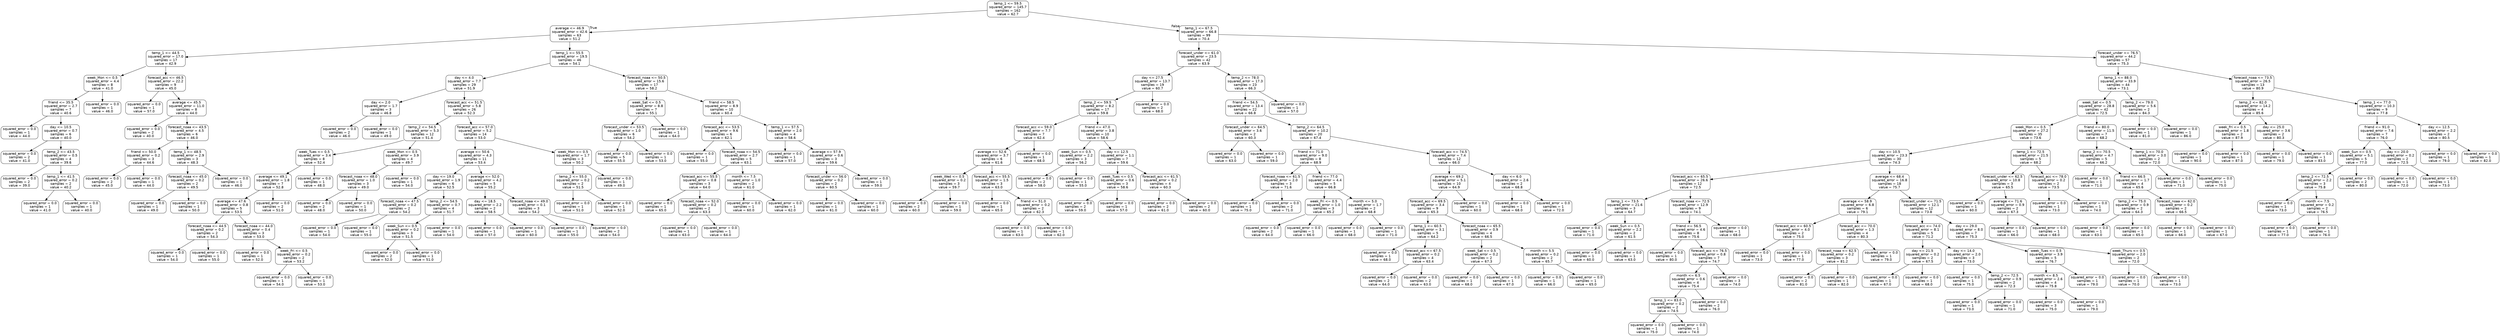 digraph Tree {
node [shape=box, style="rounded", color="black", fontname="helvetica"] ;
edge [fontname="helvetica"] ;
0 [label="temp_1 <= 59.5\nsquared_error = 145.7\nsamples = 162\nvalue = 62.7"] ;
1 [label="average <= 46.9\nsquared_error = 42.6\nsamples = 63\nvalue = 51.2"] ;
0 -> 1 [labeldistance=2.5, labelangle=45, headlabel="True"] ;
2 [label="temp_1 <= 44.5\nsquared_error = 17.0\nsamples = 17\nvalue = 42.9"] ;
1 -> 2 ;
3 [label="week_Mon <= 0.5\nsquared_error = 4.4\nsamples = 8\nvalue = 41.0"] ;
2 -> 3 ;
4 [label="friend <= 35.5\nsquared_error = 2.7\nsamples = 7\nvalue = 40.6"] ;
3 -> 4 ;
5 [label="squared_error = 0.0\nsamples = 1\nvalue = 44.0"] ;
4 -> 5 ;
6 [label="day <= 10.5\nsquared_error = 0.7\nsamples = 6\nvalue = 40.0"] ;
4 -> 6 ;
7 [label="squared_error = 0.0\nsamples = 2\nvalue = 41.0"] ;
6 -> 7 ;
8 [label="temp_2 <= 43.5\nsquared_error = 0.5\nsamples = 4\nvalue = 39.6"] ;
6 -> 8 ;
9 [label="squared_error = 0.0\nsamples = 2\nvalue = 39.0"] ;
8 -> 9 ;
10 [label="temp_1 <= 41.5\nsquared_error = 0.2\nsamples = 2\nvalue = 40.2"] ;
8 -> 10 ;
11 [label="squared_error = 0.0\nsamples = 1\nvalue = 41.0"] ;
10 -> 11 ;
12 [label="squared_error = 0.0\nsamples = 1\nvalue = 40.0"] ;
10 -> 12 ;
13 [label="squared_error = 0.0\nsamples = 1\nvalue = 46.0"] ;
3 -> 13 ;
14 [label="forecast_acc <= 46.5\nsquared_error = 22.2\nsamples = 9\nvalue = 45.0"] ;
2 -> 14 ;
15 [label="squared_error = 0.0\nsamples = 1\nvalue = 57.0"] ;
14 -> 15 ;
16 [label="average <= 45.5\nsquared_error = 11.0\nsamples = 8\nvalue = 44.0"] ;
14 -> 16 ;
17 [label="squared_error = 0.0\nsamples = 2\nvalue = 40.0"] ;
16 -> 17 ;
18 [label="forecast_noaa <= 43.5\nsquared_error = 4.5\nsamples = 6\nvalue = 46.0"] ;
16 -> 18 ;
19 [label="friend <= 50.0\nsquared_error = 0.2\nsamples = 3\nvalue = 44.6"] ;
18 -> 19 ;
20 [label="squared_error = 0.0\nsamples = 2\nvalue = 45.0"] ;
19 -> 20 ;
21 [label="squared_error = 0.0\nsamples = 1\nvalue = 44.0"] ;
19 -> 21 ;
22 [label="temp_1 <= 48.5\nsquared_error = 2.9\nsamples = 3\nvalue = 48.3"] ;
18 -> 22 ;
23 [label="forecast_noaa <= 45.0\nsquared_error = 0.2\nsamples = 2\nvalue = 49.5"] ;
22 -> 23 ;
24 [label="squared_error = 0.0\nsamples = 1\nvalue = 49.0"] ;
23 -> 24 ;
25 [label="squared_error = 0.0\nsamples = 1\nvalue = 50.0"] ;
23 -> 25 ;
26 [label="squared_error = 0.0\nsamples = 1\nvalue = 46.0"] ;
22 -> 26 ;
27 [label="temp_1 <= 55.5\nsquared_error = 19.5\nsamples = 46\nvalue = 54.1"] ;
1 -> 27 ;
28 [label="day <= 4.0\nsquared_error = 7.7\nsamples = 29\nvalue = 51.9"] ;
27 -> 28 ;
29 [label="day <= 2.0\nsquared_error = 1.7\nsamples = 3\nvalue = 46.8"] ;
28 -> 29 ;
30 [label="squared_error = 0.0\nsamples = 2\nvalue = 46.0"] ;
29 -> 30 ;
31 [label="squared_error = 0.0\nsamples = 1\nvalue = 49.0"] ;
29 -> 31 ;
32 [label="forecast_acc <= 51.5\nsquared_error = 5.8\nsamples = 26\nvalue = 52.3"] ;
28 -> 32 ;
33 [label="temp_2 <= 54.5\nsquared_error = 5.3\nsamples = 12\nvalue = 51.4"] ;
32 -> 33 ;
34 [label="week_Tues <= 0.5\nsquared_error = 3.4\nsamples = 8\nvalue = 52.4"] ;
33 -> 34 ;
35 [label="average <= 49.1\nsquared_error = 1.8\nsamples = 7\nvalue = 52.8"] ;
34 -> 35 ;
36 [label="average <= 47.6\nsquared_error = 0.8\nsamples = 5\nvalue = 53.5"] ;
35 -> 36 ;
37 [label="forecast_noaa <= 44.5\nsquared_error = 0.2\nsamples = 2\nvalue = 54.3"] ;
36 -> 37 ;
38 [label="squared_error = 0.0\nsamples = 1\nvalue = 54.0"] ;
37 -> 38 ;
39 [label="squared_error = 0.0\nsamples = 1\nvalue = 55.0"] ;
37 -> 39 ;
40 [label="forecast_noaa <= 44.0\nsquared_error = 0.4\nsamples = 3\nvalue = 53.0"] ;
36 -> 40 ;
41 [label="squared_error = 0.0\nsamples = 1\nvalue = 52.0"] ;
40 -> 41 ;
42 [label="week_Fri <= 0.5\nsquared_error = 0.2\nsamples = 2\nvalue = 53.2"] ;
40 -> 42 ;
43 [label="squared_error = 0.0\nsamples = 1\nvalue = 54.0"] ;
42 -> 43 ;
44 [label="squared_error = 0.0\nsamples = 1\nvalue = 53.0"] ;
42 -> 44 ;
45 [label="squared_error = 0.0\nsamples = 2\nvalue = 51.0"] ;
35 -> 45 ;
46 [label="squared_error = 0.0\nsamples = 1\nvalue = 48.0"] ;
34 -> 46 ;
47 [label="week_Mon <= 0.5\nsquared_error = 3.9\nsamples = 4\nvalue = 49.7"] ;
33 -> 47 ;
48 [label="forecast_noaa <= 48.0\nsquared_error = 1.0\nsamples = 3\nvalue = 49.0"] ;
47 -> 48 ;
49 [label="squared_error = 0.0\nsamples = 2\nvalue = 48.0"] ;
48 -> 49 ;
50 [label="squared_error = 0.0\nsamples = 1\nvalue = 50.0"] ;
48 -> 50 ;
51 [label="squared_error = 0.0\nsamples = 1\nvalue = 54.0"] ;
47 -> 51 ;
52 [label="forecast_acc <= 57.0\nsquared_error = 5.2\nsamples = 14\nvalue = 53.0"] ;
32 -> 52 ;
53 [label="average <= 50.6\nsquared_error = 4.3\nsamples = 11\nvalue = 53.4"] ;
52 -> 53 ;
54 [label="day <= 19.0\nsquared_error = 1.9\nsamples = 6\nvalue = 52.5"] ;
53 -> 54 ;
55 [label="forecast_noaa <= 47.5\nsquared_error = 0.2\nsamples = 2\nvalue = 54.2"] ;
54 -> 55 ;
56 [label="squared_error = 0.0\nsamples = 1\nvalue = 54.0"] ;
55 -> 56 ;
57 [label="squared_error = 0.0\nsamples = 1\nvalue = 55.0"] ;
55 -> 57 ;
58 [label="temp_2 <= 54.5\nsquared_error = 0.7\nsamples = 4\nvalue = 51.7"] ;
54 -> 58 ;
59 [label="week_Sun <= 0.5\nsquared_error = 0.2\nsamples = 3\nvalue = 51.5"] ;
58 -> 59 ;
60 [label="squared_error = 0.0\nsamples = 2\nvalue = 52.0"] ;
59 -> 60 ;
61 [label="squared_error = 0.0\nsamples = 1\nvalue = 51.0"] ;
59 -> 61 ;
62 [label="squared_error = 0.0\nsamples = 1\nvalue = 54.0"] ;
58 -> 62 ;
63 [label="average <= 52.0\nsquared_error = 4.2\nsamples = 5\nvalue = 55.2"] ;
53 -> 63 ;
64 [label="day <= 18.5\nsquared_error = 2.2\nsamples = 2\nvalue = 58.5"] ;
63 -> 64 ;
65 [label="squared_error = 0.0\nsamples = 1\nvalue = 57.0"] ;
64 -> 65 ;
66 [label="squared_error = 0.0\nsamples = 1\nvalue = 60.0"] ;
64 -> 66 ;
67 [label="forecast_noaa <= 49.0\nsquared_error = 0.1\nsamples = 3\nvalue = 54.2"] ;
63 -> 67 ;
68 [label="squared_error = 0.0\nsamples = 1\nvalue = 55.0"] ;
67 -> 68 ;
69 [label="squared_error = 0.0\nsamples = 2\nvalue = 54.0"] ;
67 -> 69 ;
70 [label="week_Mon <= 0.5\nsquared_error = 1.7\nsamples = 3\nvalue = 50.2"] ;
52 -> 70 ;
71 [label="temp_2 <= 55.0\nsquared_error = 0.2\nsamples = 2\nvalue = 51.5"] ;
70 -> 71 ;
72 [label="squared_error = 0.0\nsamples = 1\nvalue = 51.0"] ;
71 -> 72 ;
73 [label="squared_error = 0.0\nsamples = 1\nvalue = 52.0"] ;
71 -> 73 ;
74 [label="squared_error = 0.0\nsamples = 1\nvalue = 49.0"] ;
70 -> 74 ;
75 [label="forecast_noaa <= 50.5\nsquared_error = 15.6\nsamples = 17\nvalue = 58.2"] ;
27 -> 75 ;
76 [label="week_Sat <= 0.5\nsquared_error = 8.8\nsamples = 7\nvalue = 55.1"] ;
75 -> 76 ;
77 [label="forecast_under <= 53.5\nsquared_error = 1.0\nsamples = 6\nvalue = 54.2"] ;
76 -> 77 ;
78 [label="squared_error = 0.0\nsamples = 5\nvalue = 55.0"] ;
77 -> 78 ;
79 [label="squared_error = 0.0\nsamples = 1\nvalue = 53.0"] ;
77 -> 79 ;
80 [label="squared_error = 0.0\nsamples = 1\nvalue = 64.0"] ;
76 -> 80 ;
81 [label="friend <= 58.5\nsquared_error = 8.9\nsamples = 10\nvalue = 60.4"] ;
75 -> 81 ;
82 [label="forecast_acc <= 53.5\nsquared_error = 9.6\nsamples = 6\nvalue = 62.1"] ;
81 -> 82 ;
83 [label="squared_error = 0.0\nsamples = 1\nvalue = 55.0"] ;
82 -> 83 ;
84 [label="forecast_noaa <= 54.5\nsquared_error = 2.7\nsamples = 5\nvalue = 63.1"] ;
82 -> 84 ;
85 [label="forecast_acc <= 55.5\nsquared_error = 0.8\nsamples = 3\nvalue = 64.0"] ;
84 -> 85 ;
86 [label="squared_error = 0.0\nsamples = 1\nvalue = 65.0"] ;
85 -> 86 ;
87 [label="forecast_noaa <= 52.0\nsquared_error = 0.2\nsamples = 2\nvalue = 63.3"] ;
85 -> 87 ;
88 [label="squared_error = 0.0\nsamples = 1\nvalue = 63.0"] ;
87 -> 88 ;
89 [label="squared_error = 0.0\nsamples = 1\nvalue = 64.0"] ;
87 -> 89 ;
90 [label="month <= 7.5\nsquared_error = 1.0\nsamples = 2\nvalue = 61.0"] ;
84 -> 90 ;
91 [label="squared_error = 0.0\nsamples = 1\nvalue = 60.0"] ;
90 -> 91 ;
92 [label="squared_error = 0.0\nsamples = 1\nvalue = 62.0"] ;
90 -> 92 ;
93 [label="temp_1 <= 57.5\nsquared_error = 2.0\nsamples = 4\nvalue = 58.6"] ;
81 -> 93 ;
94 [label="squared_error = 0.0\nsamples = 1\nvalue = 57.0"] ;
93 -> 94 ;
95 [label="average <= 57.9\nsquared_error = 0.6\nsamples = 3\nvalue = 59.6"] ;
93 -> 95 ;
96 [label="forecast_under <= 56.0\nsquared_error = 0.2\nsamples = 2\nvalue = 60.5"] ;
95 -> 96 ;
97 [label="squared_error = 0.0\nsamples = 1\nvalue = 61.0"] ;
96 -> 97 ;
98 [label="squared_error = 0.0\nsamples = 1\nvalue = 60.0"] ;
96 -> 98 ;
99 [label="squared_error = 0.0\nsamples = 1\nvalue = 59.0"] ;
95 -> 99 ;
100 [label="temp_1 <= 67.5\nsquared_error = 66.8\nsamples = 99\nvalue = 70.4"] ;
0 -> 100 [labeldistance=2.5, labelangle=-45, headlabel="False"] ;
101 [label="forecast_under <= 61.0\nsquared_error = 23.5\nsamples = 42\nvalue = 63.9"] ;
100 -> 101 ;
102 [label="day <= 27.5\nsquared_error = 13.7\nsamples = 19\nvalue = 60.7"] ;
101 -> 102 ;
103 [label="temp_2 <= 59.5\nsquared_error = 8.2\nsamples = 17\nvalue = 59.8"] ;
102 -> 103 ;
104 [label="forecast_acc <= 59.0\nsquared_error = 7.7\nsamples = 7\nvalue = 62.4"] ;
103 -> 104 ;
105 [label="average <= 52.6\nsquared_error = 3.7\nsamples = 6\nvalue = 61.6"] ;
104 -> 105 ;
106 [label="week_Wed <= 0.5\nsquared_error = 0.2\nsamples = 3\nvalue = 59.7"] ;
105 -> 106 ;
107 [label="squared_error = 0.0\nsamples = 2\nvalue = 60.0"] ;
106 -> 107 ;
108 [label="squared_error = 0.0\nsamples = 1\nvalue = 59.0"] ;
106 -> 108 ;
109 [label="forecast_acc <= 55.5\nsquared_error = 1.5\nsamples = 3\nvalue = 63.0"] ;
105 -> 109 ;
110 [label="squared_error = 0.0\nsamples = 1\nvalue = 65.0"] ;
109 -> 110 ;
111 [label="friend <= 51.0\nsquared_error = 0.2\nsamples = 2\nvalue = 62.3"] ;
109 -> 111 ;
112 [label="squared_error = 0.0\nsamples = 1\nvalue = 63.0"] ;
111 -> 112 ;
113 [label="squared_error = 0.0\nsamples = 1\nvalue = 62.0"] ;
111 -> 113 ;
114 [label="squared_error = 0.0\nsamples = 1\nvalue = 68.0"] ;
104 -> 114 ;
115 [label="friend <= 47.0\nsquared_error = 3.8\nsamples = 10\nvalue = 58.6"] ;
103 -> 115 ;
116 [label="week_Sun <= 0.5\nsquared_error = 2.2\nsamples = 3\nvalue = 56.2"] ;
115 -> 116 ;
117 [label="squared_error = 0.0\nsamples = 2\nvalue = 58.0"] ;
116 -> 117 ;
118 [label="squared_error = 0.0\nsamples = 1\nvalue = 55.0"] ;
116 -> 118 ;
119 [label="day <= 12.5\nsquared_error = 1.1\nsamples = 7\nvalue = 59.6"] ;
115 -> 119 ;
120 [label="week_Tues <= 0.5\nsquared_error = 0.6\nsamples = 3\nvalue = 58.6"] ;
119 -> 120 ;
121 [label="squared_error = 0.0\nsamples = 2\nvalue = 59.0"] ;
120 -> 121 ;
122 [label="squared_error = 0.0\nsamples = 1\nvalue = 57.0"] ;
120 -> 122 ;
123 [label="forecast_acc <= 61.5\nsquared_error = 0.2\nsamples = 4\nvalue = 60.3"] ;
119 -> 123 ;
124 [label="squared_error = 0.0\nsamples = 2\nvalue = 61.0"] ;
123 -> 124 ;
125 [label="squared_error = 0.0\nsamples = 2\nvalue = 60.0"] ;
123 -> 125 ;
126 [label="squared_error = 0.0\nsamples = 2\nvalue = 68.0"] ;
102 -> 126 ;
127 [label="temp_2 <= 78.0\nsquared_error = 17.3\nsamples = 23\nvalue = 66.3"] ;
101 -> 127 ;
128 [label="friend <= 54.5\nsquared_error = 13.4\nsamples = 22\nvalue = 66.8"] ;
127 -> 128 ;
129 [label="forecast_under <= 64.5\nsquared_error = 3.6\nsamples = 2\nvalue = 60.3"] ;
128 -> 129 ;
130 [label="squared_error = 0.0\nsamples = 1\nvalue = 63.0"] ;
129 -> 130 ;
131 [label="squared_error = 0.0\nsamples = 1\nvalue = 59.0"] ;
129 -> 131 ;
132 [label="temp_2 <= 64.5\nsquared_error = 10.2\nsamples = 20\nvalue = 67.4"] ;
128 -> 132 ;
133 [label="friend <= 71.0\nsquared_error = 9.0\nsamples = 8\nvalue = 68.9"] ;
132 -> 133 ;
134 [label="forecast_noaa <= 61.5\nsquared_error = 2.0\nsamples = 3\nvalue = 71.6"] ;
133 -> 134 ;
135 [label="squared_error = 0.0\nsamples = 1\nvalue = 75.0"] ;
134 -> 135 ;
136 [label="squared_error = 0.0\nsamples = 2\nvalue = 71.0"] ;
134 -> 136 ;
137 [label="friend <= 77.0\nsquared_error = 4.4\nsamples = 5\nvalue = 66.8"] ;
133 -> 137 ;
138 [label="week_Fri <= 0.5\nsquared_error = 1.0\nsamples = 3\nvalue = 65.2"] ;
137 -> 138 ;
139 [label="squared_error = 0.0\nsamples = 2\nvalue = 64.0"] ;
138 -> 139 ;
140 [label="squared_error = 0.0\nsamples = 1\nvalue = 66.0"] ;
138 -> 140 ;
141 [label="month <= 5.0\nsquared_error = 1.7\nsamples = 2\nvalue = 68.8"] ;
137 -> 141 ;
142 [label="squared_error = 0.0\nsamples = 1\nvalue = 68.0"] ;
141 -> 142 ;
143 [label="squared_error = 0.0\nsamples = 1\nvalue = 71.0"] ;
141 -> 143 ;
144 [label="forecast_acc <= 74.5\nsquared_error = 7.4\nsamples = 12\nvalue = 66.0"] ;
132 -> 144 ;
145 [label="average <= 69.2\nsquared_error = 5.1\nsamples = 10\nvalue = 64.9"] ;
144 -> 145 ;
146 [label="forecast_acc <= 69.5\nsquared_error = 3.4\nsamples = 9\nvalue = 65.3"] ;
145 -> 146 ;
147 [label="temp_1 <= 60.5\nsquared_error = 3.1\nsamples = 5\nvalue = 64.2"] ;
146 -> 147 ;
148 [label="squared_error = 0.0\nsamples = 1\nvalue = 68.0"] ;
147 -> 148 ;
149 [label="forecast_acc <= 67.5\nsquared_error = 0.2\nsamples = 4\nvalue = 63.4"] ;
147 -> 149 ;
150 [label="squared_error = 0.0\nsamples = 2\nvalue = 64.0"] ;
149 -> 150 ;
151 [label="squared_error = 0.0\nsamples = 2\nvalue = 63.0"] ;
149 -> 151 ;
152 [label="forecast_noaa <= 65.5\nsquared_error = 0.9\nsamples = 4\nvalue = 66.5"] ;
146 -> 152 ;
153 [label="week_Sat <= 0.5\nsquared_error = 0.2\nsamples = 2\nvalue = 67.3"] ;
152 -> 153 ;
154 [label="squared_error = 0.0\nsamples = 1\nvalue = 68.0"] ;
153 -> 154 ;
155 [label="squared_error = 0.0\nsamples = 1\nvalue = 67.0"] ;
153 -> 155 ;
156 [label="month <= 5.5\nsquared_error = 0.2\nsamples = 2\nvalue = 65.7"] ;
152 -> 156 ;
157 [label="squared_error = 0.0\nsamples = 1\nvalue = 66.0"] ;
156 -> 157 ;
158 [label="squared_error = 0.0\nsamples = 1\nvalue = 65.0"] ;
156 -> 158 ;
159 [label="squared_error = 0.0\nsamples = 1\nvalue = 60.0"] ;
145 -> 159 ;
160 [label="day <= 6.0\nsquared_error = 2.6\nsamples = 2\nvalue = 68.8"] ;
144 -> 160 ;
161 [label="squared_error = 0.0\nsamples = 1\nvalue = 68.0"] ;
160 -> 161 ;
162 [label="squared_error = 0.0\nsamples = 1\nvalue = 72.0"] ;
160 -> 162 ;
163 [label="squared_error = 0.0\nsamples = 1\nvalue = 57.0"] ;
127 -> 163 ;
164 [label="forecast_under <= 76.5\nsquared_error = 44.2\nsamples = 57\nvalue = 75.3"] ;
100 -> 164 ;
165 [label="temp_1 <= 88.0\nsquared_error = 33.9\nsamples = 44\nvalue = 73.1"] ;
164 -> 165 ;
166 [label="week_Sat <= 0.5\nsquared_error = 28.8\nsamples = 42\nvalue = 72.5"] ;
165 -> 166 ;
167 [label="week_Mon <= 0.5\nsquared_error = 27.2\nsamples = 35\nvalue = 73.6"] ;
166 -> 167 ;
168 [label="day <= 10.5\nsquared_error = 23.3\nsamples = 30\nvalue = 74.3"] ;
167 -> 168 ;
169 [label="forecast_acc <= 65.5\nsquared_error = 26.6\nsamples = 12\nvalue = 72.5"] ;
168 -> 169 ;
170 [label="temp_1 <= 73.5\nsquared_error = 21.6\nsamples = 3\nvalue = 64.7"] ;
169 -> 170 ;
171 [label="squared_error = 0.0\nsamples = 1\nvalue = 71.0"] ;
170 -> 171 ;
172 [label="week_Sun <= 0.5\nsquared_error = 2.2\nsamples = 2\nvalue = 61.5"] ;
170 -> 172 ;
173 [label="squared_error = 0.0\nsamples = 1\nvalue = 60.0"] ;
172 -> 173 ;
174 [label="squared_error = 0.0\nsamples = 1\nvalue = 63.0"] ;
172 -> 174 ;
175 [label="forecast_noaa <= 72.5\nsquared_error = 12.9\nsamples = 9\nvalue = 74.1"] ;
169 -> 175 ;
176 [label="friend <= 56.5\nsquared_error = 4.6\nsamples = 8\nvalue = 75.6"] ;
175 -> 176 ;
177 [label="squared_error = 0.0\nsamples = 1\nvalue = 80.0"] ;
176 -> 177 ;
178 [label="forecast_acc <= 76.5\nsquared_error = 0.8\nsamples = 7\nvalue = 74.7"] ;
176 -> 178 ;
179 [label="month <= 6.5\nsquared_error = 0.6\nsamples = 4\nvalue = 75.4"] ;
178 -> 179 ;
180 [label="temp_1 <= 83.0\nsquared_error = 0.2\nsamples = 2\nvalue = 74.5"] ;
179 -> 180 ;
181 [label="squared_error = 0.0\nsamples = 1\nvalue = 75.0"] ;
180 -> 181 ;
182 [label="squared_error = 0.0\nsamples = 1\nvalue = 74.0"] ;
180 -> 182 ;
183 [label="squared_error = 0.0\nsamples = 2\nvalue = 76.0"] ;
179 -> 183 ;
184 [label="squared_error = 0.0\nsamples = 3\nvalue = 74.0"] ;
178 -> 184 ;
185 [label="squared_error = 0.0\nsamples = 1\nvalue = 68.0"] ;
175 -> 185 ;
186 [label="average <= 68.4\nsquared_error = 16.8\nsamples = 18\nvalue = 75.7"] ;
168 -> 186 ;
187 [label="average <= 58.9\nsquared_error = 6.8\nsamples = 6\nvalue = 79.1"] ;
186 -> 187 ;
188 [label="forecast_acc <= 60.5\nsquared_error = 4.0\nsamples = 2\nvalue = 75.0"] ;
187 -> 188 ;
189 [label="squared_error = 0.0\nsamples = 1\nvalue = 73.0"] ;
188 -> 189 ;
190 [label="squared_error = 0.0\nsamples = 1\nvalue = 77.0"] ;
188 -> 190 ;
191 [label="forecast_acc <= 70.0\nsquared_error = 1.3\nsamples = 4\nvalue = 80.3"] ;
187 -> 191 ;
192 [label="forecast_noaa <= 62.5\nsquared_error = 0.2\nsamples = 3\nvalue = 81.2"] ;
191 -> 192 ;
193 [label="squared_error = 0.0\nsamples = 2\nvalue = 81.0"] ;
192 -> 193 ;
194 [label="squared_error = 0.0\nsamples = 1\nvalue = 82.0"] ;
192 -> 194 ;
195 [label="squared_error = 0.0\nsamples = 1\nvalue = 79.0"] ;
191 -> 195 ;
196 [label="forecast_under <= 71.5\nsquared_error = 12.1\nsamples = 12\nvalue = 73.8"] ;
186 -> 196 ;
197 [label="forecast_acc <= 74.0\nsquared_error = 8.1\nsamples = 5\nvalue = 71.2"] ;
196 -> 197 ;
198 [label="day <= 21.5\nsquared_error = 0.2\nsamples = 2\nvalue = 67.5"] ;
197 -> 198 ;
199 [label="squared_error = 0.0\nsamples = 1\nvalue = 67.0"] ;
198 -> 199 ;
200 [label="squared_error = 0.0\nsamples = 1\nvalue = 68.0"] ;
198 -> 200 ;
201 [label="day <= 14.0\nsquared_error = 2.0\nsamples = 3\nvalue = 73.0"] ;
197 -> 201 ;
202 [label="squared_error = 0.0\nsamples = 1\nvalue = 75.0"] ;
201 -> 202 ;
203 [label="temp_2 <= 72.5\nsquared_error = 0.9\nsamples = 2\nvalue = 72.3"] ;
201 -> 203 ;
204 [label="squared_error = 0.0\nsamples = 1\nvalue = 73.0"] ;
203 -> 204 ;
205 [label="squared_error = 0.0\nsamples = 1\nvalue = 71.0"] ;
203 -> 205 ;
206 [label="day <= 29.0\nsquared_error = 8.0\nsamples = 7\nvalue = 75.3"] ;
196 -> 206 ;
207 [label="week_Tues <= 0.5\nsquared_error = 3.9\nsamples = 5\nvalue = 76.7"] ;
206 -> 207 ;
208 [label="month <= 8.5\nsquared_error = 2.6\nsamples = 4\nvalue = 75.8"] ;
207 -> 208 ;
209 [label="squared_error = 0.0\nsamples = 3\nvalue = 75.0"] ;
208 -> 209 ;
210 [label="squared_error = 0.0\nsamples = 1\nvalue = 79.0"] ;
208 -> 210 ;
211 [label="squared_error = 0.0\nsamples = 1\nvalue = 79.0"] ;
207 -> 211 ;
212 [label="week_Thurs <= 0.5\nsquared_error = 2.0\nsamples = 2\nvalue = 72.0"] ;
206 -> 212 ;
213 [label="squared_error = 0.0\nsamples = 1\nvalue = 70.0"] ;
212 -> 213 ;
214 [label="squared_error = 0.0\nsamples = 1\nvalue = 73.0"] ;
212 -> 214 ;
215 [label="temp_1 <= 72.5\nsquared_error = 21.5\nsamples = 5\nvalue = 68.2"] ;
167 -> 215 ;
216 [label="forecast_under <= 62.5\nsquared_error = 10.8\nsamples = 3\nvalue = 65.5"] ;
215 -> 216 ;
217 [label="squared_error = 0.0\nsamples = 1\nvalue = 60.0"] ;
216 -> 217 ;
218 [label="average <= 71.6\nsquared_error = 0.9\nsamples = 2\nvalue = 67.3"] ;
216 -> 218 ;
219 [label="squared_error = 0.0\nsamples = 1\nvalue = 66.0"] ;
218 -> 219 ;
220 [label="squared_error = 0.0\nsamples = 1\nvalue = 68.0"] ;
218 -> 220 ;
221 [label="forecast_acc <= 78.0\nsquared_error = 0.2\nsamples = 2\nvalue = 73.5"] ;
215 -> 221 ;
222 [label="squared_error = 0.0\nsamples = 1\nvalue = 73.0"] ;
221 -> 222 ;
223 [label="squared_error = 0.0\nsamples = 1\nvalue = 74.0"] ;
221 -> 223 ;
224 [label="friend <= 80.0\nsquared_error = 11.5\nsamples = 7\nvalue = 68.2"] ;
166 -> 224 ;
225 [label="temp_2 <= 70.5\nsquared_error = 4.7\nsamples = 5\nvalue = 66.2"] ;
224 -> 225 ;
226 [label="squared_error = 0.0\nsamples = 1\nvalue = 71.0"] ;
225 -> 226 ;
227 [label="friend <= 66.5\nsquared_error = 1.7\nsamples = 4\nvalue = 65.6"] ;
225 -> 227 ;
228 [label="temp_2 <= 75.0\nsquared_error = 0.9\nsamples = 2\nvalue = 64.3"] ;
227 -> 228 ;
229 [label="squared_error = 0.0\nsamples = 1\nvalue = 63.0"] ;
228 -> 229 ;
230 [label="squared_error = 0.0\nsamples = 1\nvalue = 65.0"] ;
228 -> 230 ;
231 [label="forecast_noaa <= 62.0\nsquared_error = 0.2\nsamples = 2\nvalue = 66.5"] ;
227 -> 231 ;
232 [label="squared_error = 0.0\nsamples = 1\nvalue = 66.0"] ;
231 -> 232 ;
233 [label="squared_error = 0.0\nsamples = 1\nvalue = 67.0"] ;
231 -> 233 ;
234 [label="temp_1 <= 70.0\nsquared_error = 3.0\nsamples = 2\nvalue = 72.0"] ;
224 -> 234 ;
235 [label="squared_error = 0.0\nsamples = 1\nvalue = 71.0"] ;
234 -> 235 ;
236 [label="squared_error = 0.0\nsamples = 1\nvalue = 75.0"] ;
234 -> 236 ;
237 [label="temp_2 <= 79.0\nsquared_error = 5.6\nsamples = 2\nvalue = 84.3"] ;
165 -> 237 ;
238 [label="squared_error = 0.0\nsamples = 1\nvalue = 81.0"] ;
237 -> 238 ;
239 [label="squared_error = 0.0\nsamples = 1\nvalue = 86.0"] ;
237 -> 239 ;
240 [label="forecast_noaa <= 73.5\nsquared_error = 26.5\nsamples = 13\nvalue = 80.9"] ;
164 -> 240 ;
241 [label="temp_2 <= 82.0\nsquared_error = 14.2\nsamples = 4\nvalue = 85.6"] ;
240 -> 241 ;
242 [label="week_Fri <= 0.5\nsquared_error = 1.8\nsamples = 2\nvalue = 87.9"] ;
241 -> 242 ;
243 [label="squared_error = 0.0\nsamples = 1\nvalue = 90.0"] ;
242 -> 243 ;
244 [label="squared_error = 0.0\nsamples = 1\nvalue = 87.0"] ;
242 -> 244 ;
245 [label="day <= 25.0\nsquared_error = 3.6\nsamples = 2\nvalue = 80.3"] ;
241 -> 245 ;
246 [label="squared_error = 0.0\nsamples = 1\nvalue = 79.0"] ;
245 -> 246 ;
247 [label="squared_error = 0.0\nsamples = 1\nvalue = 83.0"] ;
245 -> 247 ;
248 [label="temp_1 <= 77.0\nsquared_error = 10.3\nsamples = 9\nvalue = 77.8"] ;
240 -> 248 ;
249 [label="friend <= 91.0\nsquared_error = 7.6\nsamples = 7\nvalue = 76.0"] ;
248 -> 249 ;
250 [label="week_Sun <= 0.5\nsquared_error = 5.1\nsamples = 5\nvalue = 77.0"] ;
249 -> 250 ;
251 [label="temp_2 <= 72.5\nsquared_error = 2.2\nsamples = 3\nvalue = 75.8"] ;
250 -> 251 ;
252 [label="squared_error = 0.0\nsamples = 1\nvalue = 73.0"] ;
251 -> 252 ;
253 [label="month <= 7.5\nsquared_error = 0.2\nsamples = 2\nvalue = 76.5"] ;
251 -> 253 ;
254 [label="squared_error = 0.0\nsamples = 1\nvalue = 77.0"] ;
253 -> 254 ;
255 [label="squared_error = 0.0\nsamples = 1\nvalue = 76.0"] ;
253 -> 255 ;
256 [label="squared_error = 0.0\nsamples = 2\nvalue = 80.0"] ;
250 -> 256 ;
257 [label="day <= 20.0\nsquared_error = 0.2\nsamples = 2\nvalue = 72.5"] ;
249 -> 257 ;
258 [label="squared_error = 0.0\nsamples = 1\nvalue = 72.0"] ;
257 -> 258 ;
259 [label="squared_error = 0.0\nsamples = 1\nvalue = 73.0"] ;
257 -> 259 ;
260 [label="day <= 12.5\nsquared_error = 2.2\nsamples = 2\nvalue = 80.5"] ;
248 -> 260 ;
261 [label="squared_error = 0.0\nsamples = 1\nvalue = 79.0"] ;
260 -> 261 ;
262 [label="squared_error = 0.0\nsamples = 1\nvalue = 82.0"] ;
260 -> 262 ;
}